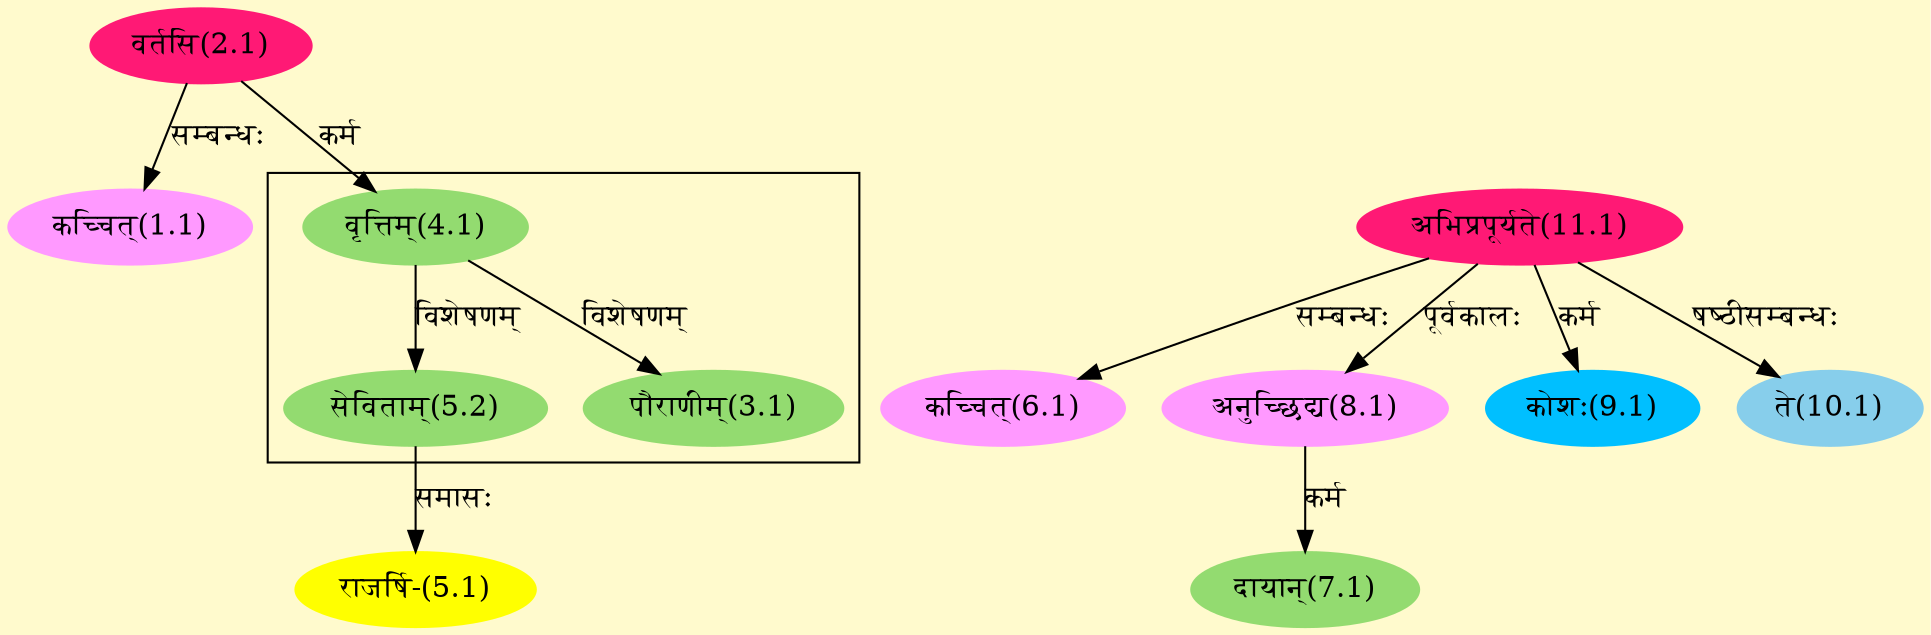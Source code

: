 digraph G{
rankdir=BT;
 compound=true;
 bgcolor="lemonchiffon1";

subgraph cluster_1{
Node3_1 [style=filled, color="#93DB70" label = "पौराणीम्(3.1)"]
Node4_1 [style=filled, color="#93DB70" label = "वृत्तिम्(4.1)"]
Node5_2 [style=filled, color="#93DB70" label = "सेविताम्(5.2)"]

}
Node1_1 [style=filled, color="#FF99FF" label = "कच्चित्(1.1)"]
Node2_1 [style=filled, color="#FF1975" label = "वर्तसि(2.1)"]
Node [style=filled, color="" label = "()"]
Node4_1 [style=filled, color="#93DB70" label = "वृत्तिम्(4.1)"]
Node5_1 [style=filled, color="#FFFF00" label = "राजर्षि-(5.1)"]
Node5_2 [style=filled, color="#93DB70" label = "सेविताम्(5.2)"]
Node6_1 [style=filled, color="#FF99FF" label = "कच्चित्(6.1)"]
Node11_1 [style=filled, color="#FF1975" label = "अभिप्रपूर्यते(11.1)"]
Node7_1 [style=filled, color="#93DB70" label = "दायान्(7.1)"]
Node8_1 [style=filled, color="#FF99FF" label = "अनुच्छिद्य(8.1)"]
Node9_1 [style=filled, color="#00BFFF" label = "कोशः(9.1)"]
Node10_1 [style=filled, color="#87CEEB" label = "ते(10.1)"]
/* Start of Relations section */

Node1_1 -> Node2_1 [  label="सम्बन्धः"  dir="back" ]
Node3_1 -> Node4_1 [  label="विशेषणम्"  dir="back" ]
Node4_1 -> Node2_1 [  label="कर्म"  dir="back" ]
Node5_1 -> Node5_2 [  label="समासः"  dir="back" ]
Node5_2 -> Node4_1 [  label="विशेषणम्"  dir="back" ]
Node6_1 -> Node11_1 [  label="सम्बन्धः"  dir="back" ]
Node7_1 -> Node8_1 [  label="कर्म"  dir="back" ]
Node8_1 -> Node11_1 [  label="पूर्वकालः"  dir="back" ]
Node9_1 -> Node11_1 [  label="कर्म"  dir="back" ]
Node10_1 -> Node11_1 [  label="षष्ठीसम्बन्धः"  dir="back" ]
}
